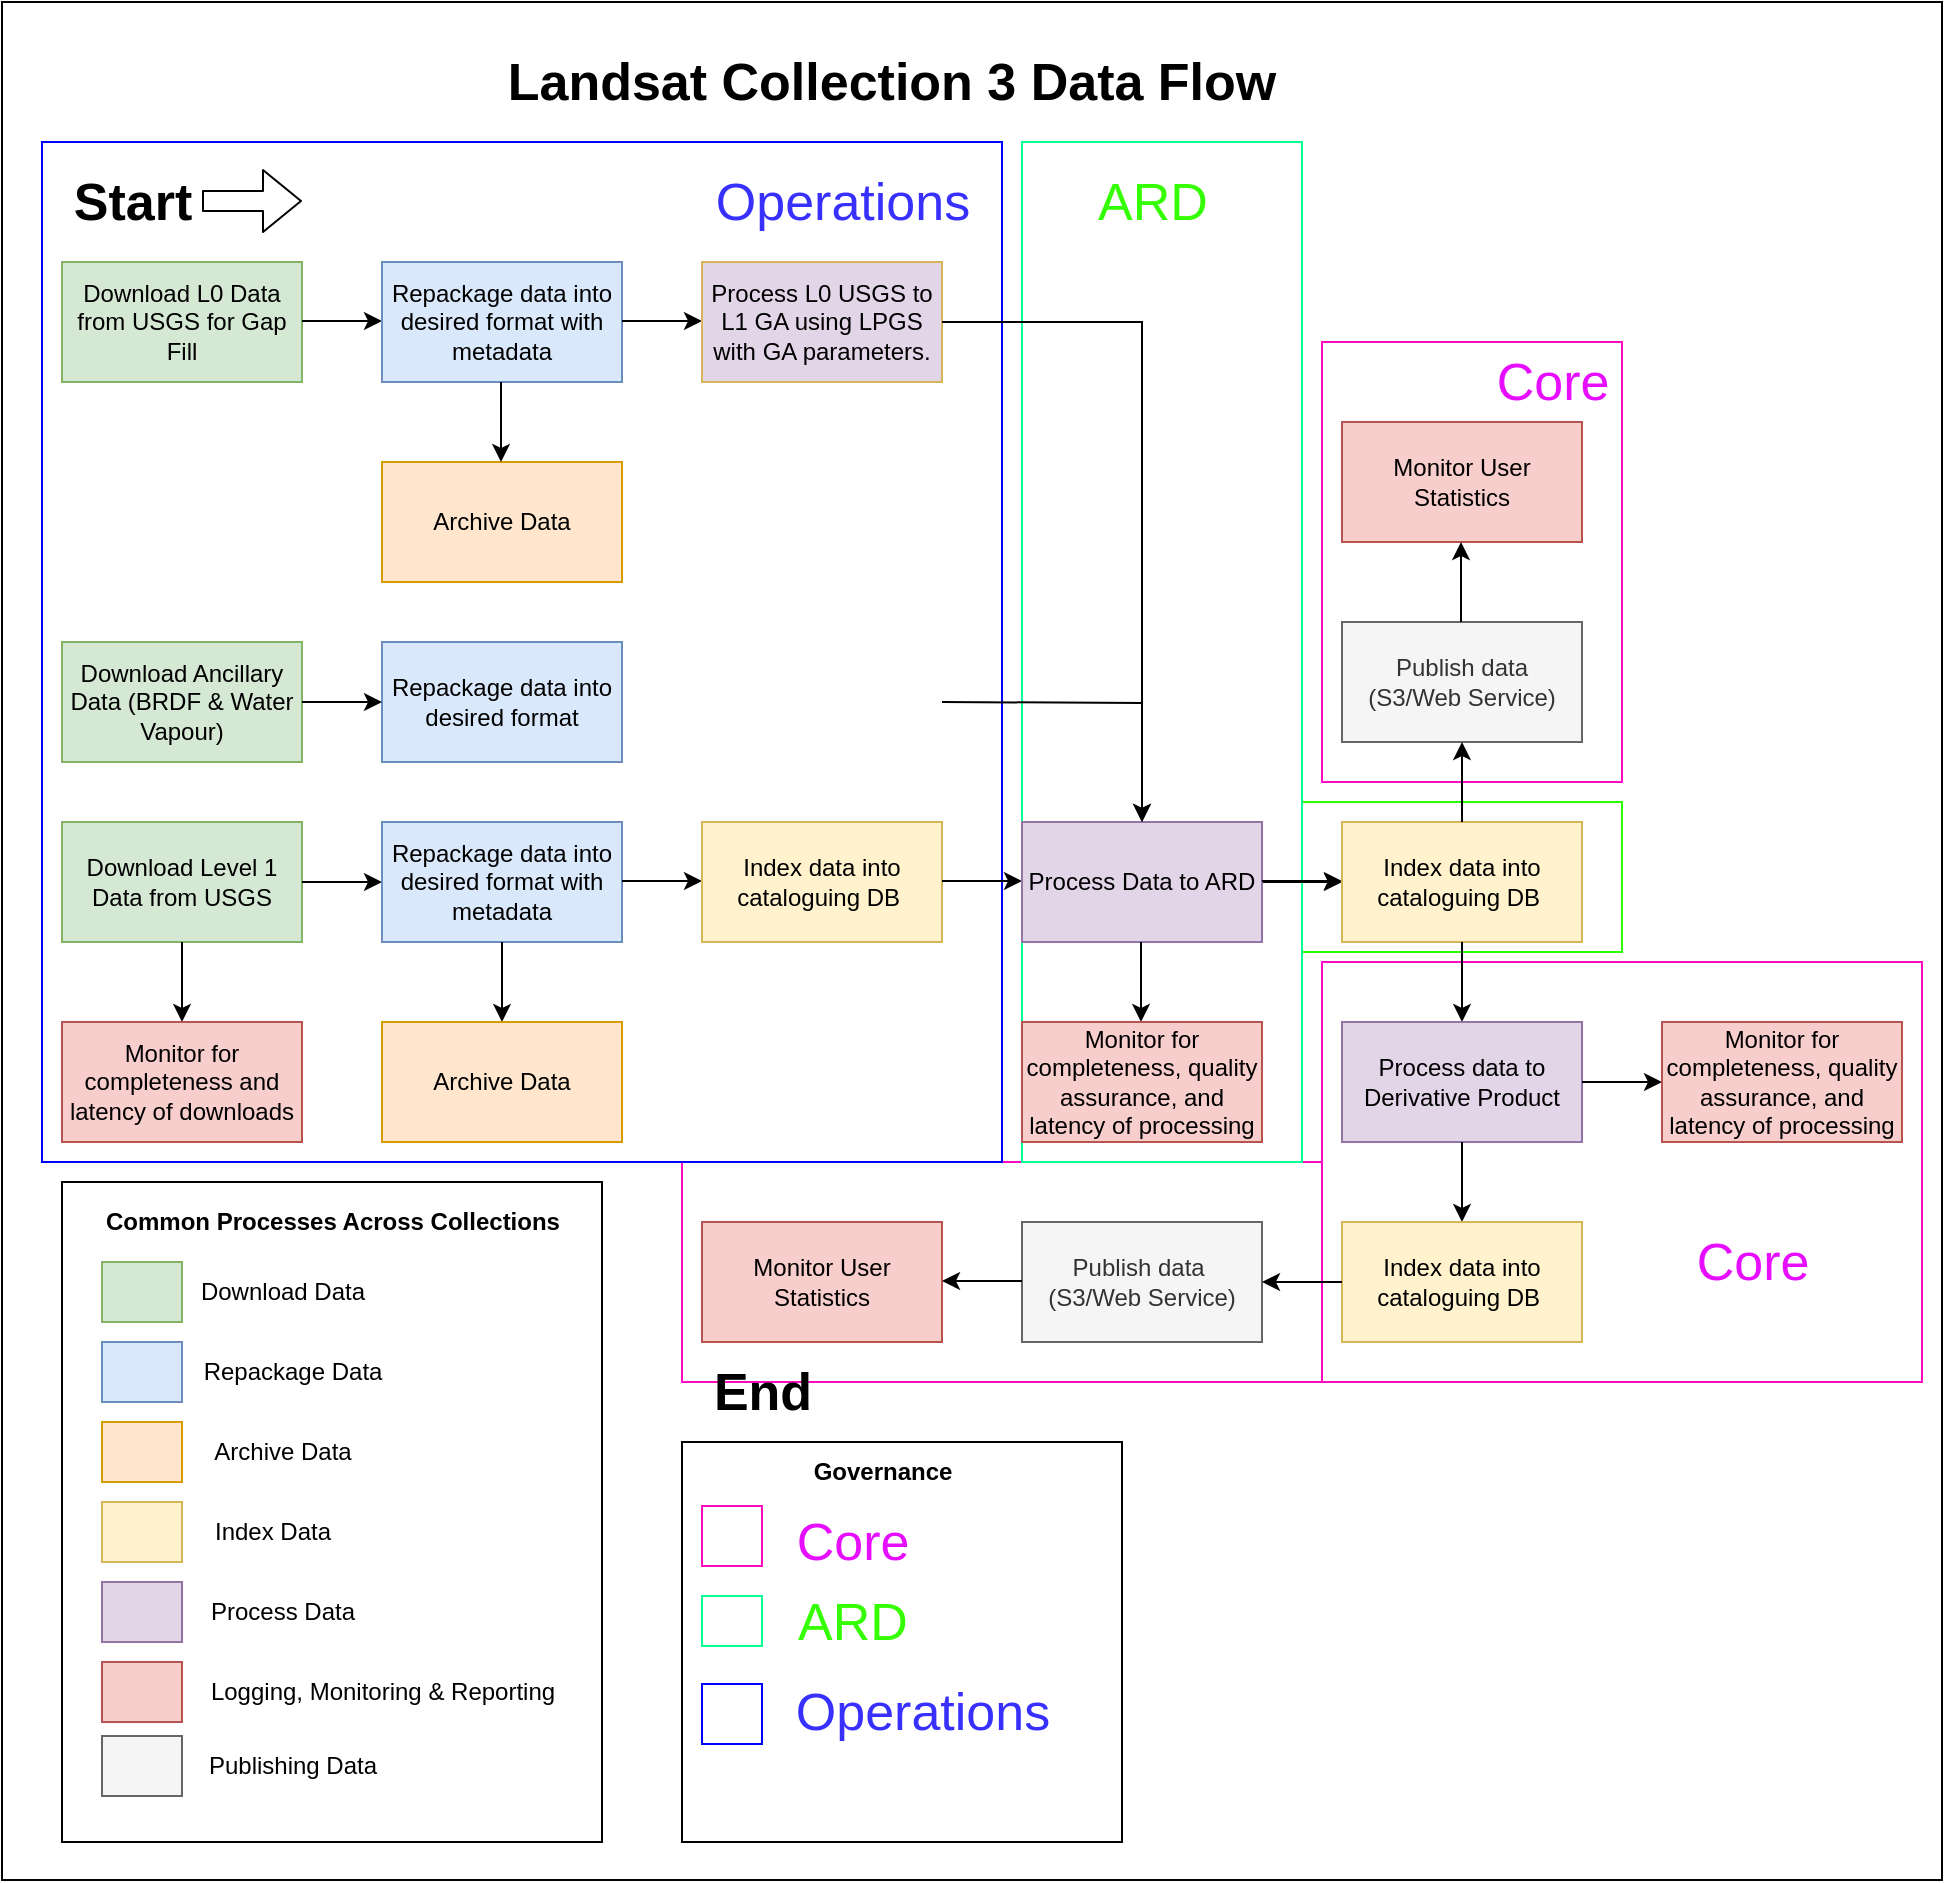 <mxfile version="13.0.3" type="device"><diagram id="2L8Oo3xiIVleBCv5hXrL" name="Page-1"><mxGraphModel dx="1086" dy="1607" grid="1" gridSize="10" guides="1" tooltips="1" connect="1" arrows="1" fold="1" page="1" pageScale="1" pageWidth="1169" pageHeight="827" math="0" shadow="0"><root><mxCell id="0"/><mxCell id="1" parent="0"/><mxCell id="JFfTzrk-7GzA0J_P_i5j-73" value="" style="rounded=0;whiteSpace=wrap;html=1;labelBackgroundColor=none;fontSize=26;" parent="1" vertex="1"><mxGeometry x="10" y="-120" width="970" height="939" as="geometry"/></mxCell><mxCell id="JFfTzrk-7GzA0J_P_i5j-96" value="" style="rounded=0;whiteSpace=wrap;html=1;labelBackgroundColor=none;fontSize=26;strokeColor=#FF0ABE;" parent="1" vertex="1"><mxGeometry x="670" y="50" width="150" height="220" as="geometry"/></mxCell><mxCell id="JFfTzrk-7GzA0J_P_i5j-94" value="" style="rounded=0;whiteSpace=wrap;html=1;labelBackgroundColor=none;fontSize=26;strokeColor=#FF0ABE;" parent="1" vertex="1"><mxGeometry x="350" y="460" width="320" height="110" as="geometry"/></mxCell><mxCell id="JFfTzrk-7GzA0J_P_i5j-93" value="" style="rounded=0;whiteSpace=wrap;html=1;labelBackgroundColor=none;fontSize=26;strokeColor=#FF0ABE;" parent="1" vertex="1"><mxGeometry x="670" y="360" width="300" height="210" as="geometry"/></mxCell><mxCell id="JFfTzrk-7GzA0J_P_i5j-92" value="" style="rounded=0;whiteSpace=wrap;html=1;labelBackgroundColor=none;fontSize=26;strokeColor=#2BFF00;" parent="1" vertex="1"><mxGeometry x="660" y="280" width="160" height="75" as="geometry"/></mxCell><mxCell id="JFfTzrk-7GzA0J_P_i5j-90" value="" style="rounded=0;whiteSpace=wrap;html=1;labelBackgroundColor=none;fontSize=26;strokeColor=#08FF94;" parent="1" vertex="1"><mxGeometry x="520" y="-50" width="140" height="510" as="geometry"/></mxCell><mxCell id="JFfTzrk-7GzA0J_P_i5j-88" value="" style="rounded=0;whiteSpace=wrap;html=1;labelBackgroundColor=none;fontSize=26;strokeColor=#0000FF;" parent="1" vertex="1"><mxGeometry x="30" y="-50" width="480" height="510" as="geometry"/></mxCell><mxCell id="JFfTzrk-7GzA0J_P_i5j-1" value="Landsat Collection 3 Data Flow" style="text;html=1;strokeColor=none;fillColor=none;align=center;verticalAlign=middle;whiteSpace=wrap;rounded=0;fontStyle=1;fontSize=26;" parent="1" vertex="1"><mxGeometry x="190" y="-90" width="530" height="20" as="geometry"/></mxCell><mxCell id="JFfTzrk-7GzA0J_P_i5j-2" value="Download Level 1 Data from USGS" style="rounded=0;whiteSpace=wrap;html=1;fillColor=#d5e8d4;strokeColor=#82b366;" parent="1" vertex="1"><mxGeometry x="40" y="290" width="120" height="60" as="geometry"/></mxCell><mxCell id="JFfTzrk-7GzA0J_P_i5j-3" value="" style="endArrow=classic;html=1;exitX=1;exitY=0.5;exitDx=0;exitDy=0;" parent="1" source="JFfTzrk-7GzA0J_P_i5j-2" edge="1"><mxGeometry width="50" height="50" relative="1" as="geometry"><mxPoint x="180" y="510" as="sourcePoint"/><mxPoint x="200" y="320" as="targetPoint"/></mxGeometry></mxCell><mxCell id="JFfTzrk-7GzA0J_P_i5j-4" value="Repackage data into desired format with metadata" style="rounded=0;whiteSpace=wrap;html=1;fillColor=#dae8fc;strokeColor=#6c8ebf;" parent="1" vertex="1"><mxGeometry x="200" y="290" width="120" height="60" as="geometry"/></mxCell><mxCell id="JFfTzrk-7GzA0J_P_i5j-5" value="" style="endArrow=classic;html=1;exitX=0.5;exitY=1;exitDx=0;exitDy=0;" parent="1" source="JFfTzrk-7GzA0J_P_i5j-2" edge="1"><mxGeometry width="50" height="50" relative="1" as="geometry"><mxPoint x="560" y="600" as="sourcePoint"/><mxPoint x="100" y="390" as="targetPoint"/></mxGeometry></mxCell><mxCell id="JFfTzrk-7GzA0J_P_i5j-6" value="Monitor for completeness and latency of downloads" style="rounded=0;whiteSpace=wrap;html=1;fillColor=#f8cecc;strokeColor=#b85450;" parent="1" vertex="1"><mxGeometry x="40" y="390" width="120" height="60" as="geometry"/></mxCell><mxCell id="JFfTzrk-7GzA0J_P_i5j-8" value="" style="endArrow=classic;html=1;exitX=1;exitY=0.5;exitDx=0;exitDy=0;" parent="1" edge="1"><mxGeometry width="50" height="50" relative="1" as="geometry"><mxPoint x="320" y="319.5" as="sourcePoint"/><mxPoint x="360" y="319.5" as="targetPoint"/></mxGeometry></mxCell><mxCell id="JFfTzrk-7GzA0J_P_i5j-13" value="Index data into cataloguing DB&amp;nbsp;" style="rounded=0;whiteSpace=wrap;html=1;fillColor=#fff2cc;strokeColor=#d6b656;" parent="1" vertex="1"><mxGeometry x="360" y="290" width="120" height="60" as="geometry"/></mxCell><mxCell id="JFfTzrk-7GzA0J_P_i5j-14" value="" style="endArrow=classic;html=1;exitX=1;exitY=0.5;exitDx=0;exitDy=0;" parent="1" edge="1"><mxGeometry width="50" height="50" relative="1" as="geometry"><mxPoint x="480" y="319.5" as="sourcePoint"/><mxPoint x="520" y="319.5" as="targetPoint"/></mxGeometry></mxCell><mxCell id="JFfTzrk-7GzA0J_P_i5j-17" value="Download Ancillary Data (BRDF &amp;amp; Water Vapour)" style="rounded=0;whiteSpace=wrap;html=1;fillColor=#d5e8d4;strokeColor=#82b366;" parent="1" vertex="1"><mxGeometry x="40" y="200" width="120" height="60" as="geometry"/></mxCell><mxCell id="JFfTzrk-7GzA0J_P_i5j-21" value="Repackage data into desired format" style="rounded=0;whiteSpace=wrap;html=1;fillColor=#dae8fc;strokeColor=#6c8ebf;" parent="1" vertex="1"><mxGeometry x="200" y="200" width="120" height="60" as="geometry"/></mxCell><mxCell id="JFfTzrk-7GzA0J_P_i5j-23" value="" style="endArrow=classic;html=1;exitX=1;exitY=0.5;exitDx=0;exitDy=0;" parent="1" source="JFfTzrk-7GzA0J_P_i5j-17" target="JFfTzrk-7GzA0J_P_i5j-21" edge="1"><mxGeometry width="50" height="50" relative="1" as="geometry"><mxPoint x="579.5" y="160" as="sourcePoint"/><mxPoint x="579.5" y="200" as="targetPoint"/></mxGeometry></mxCell><mxCell id="JFfTzrk-7GzA0J_P_i5j-39" value="" style="edgeStyle=orthogonalEdgeStyle;rounded=0;orthogonalLoop=1;jettySize=auto;html=1;" parent="1" source="JFfTzrk-7GzA0J_P_i5j-33" target="JFfTzrk-7GzA0J_P_i5j-38" edge="1"><mxGeometry relative="1" as="geometry"/></mxCell><mxCell id="JFfTzrk-7GzA0J_P_i5j-33" value="Process Data to ARD" style="rounded=0;whiteSpace=wrap;html=1;fillColor=#e1d5e7;strokeColor=#9673a6;" parent="1" vertex="1"><mxGeometry x="520" y="290" width="120" height="60" as="geometry"/></mxCell><mxCell id="JFfTzrk-7GzA0J_P_i5j-34" value="" style="endArrow=classic;html=1;exitX=0.5;exitY=1;exitDx=0;exitDy=0;" parent="1" edge="1"><mxGeometry width="50" height="50" relative="1" as="geometry"><mxPoint x="579.5" y="350" as="sourcePoint"/><mxPoint x="579.5" y="390" as="targetPoint"/></mxGeometry></mxCell><mxCell id="JFfTzrk-7GzA0J_P_i5j-35" value="Monitor for completeness, quality assurance, and latency of processing" style="rounded=0;whiteSpace=wrap;html=1;fillColor=#f8cecc;strokeColor=#b85450;" parent="1" vertex="1"><mxGeometry x="520" y="390" width="120" height="60" as="geometry"/></mxCell><mxCell id="JFfTzrk-7GzA0J_P_i5j-37" value="" style="endArrow=classic;html=1;exitX=1;exitY=0.5;exitDx=0;exitDy=0;" parent="1" edge="1"><mxGeometry width="50" height="50" relative="1" as="geometry"><mxPoint x="640" y="319.5" as="sourcePoint"/><mxPoint x="680" y="319.5" as="targetPoint"/></mxGeometry></mxCell><mxCell id="JFfTzrk-7GzA0J_P_i5j-38" value="Index data into cataloguing DB&amp;nbsp;" style="rounded=0;whiteSpace=wrap;html=1;fillColor=#fff2cc;strokeColor=#d6b656;" parent="1" vertex="1"><mxGeometry x="680" y="290" width="120" height="60" as="geometry"/></mxCell><mxCell id="JFfTzrk-7GzA0J_P_i5j-40" value="" style="edgeStyle=orthogonalEdgeStyle;rounded=0;orthogonalLoop=1;jettySize=auto;html=1;exitX=0.5;exitY=1;exitDx=0;exitDy=0;entryX=0.5;entryY=0;entryDx=0;entryDy=0;" parent="1" source="JFfTzrk-7GzA0J_P_i5j-38" target="JFfTzrk-7GzA0J_P_i5j-41" edge="1"><mxGeometry relative="1" as="geometry"><mxPoint x="730" y="460" as="sourcePoint"/><mxPoint x="770" y="460" as="targetPoint"/></mxGeometry></mxCell><mxCell id="JFfTzrk-7GzA0J_P_i5j-41" value="Process data to Derivative Product" style="rounded=0;whiteSpace=wrap;html=1;fillColor=#e1d5e7;strokeColor=#9673a6;" parent="1" vertex="1"><mxGeometry x="680" y="390" width="120" height="60" as="geometry"/></mxCell><mxCell id="JFfTzrk-7GzA0J_P_i5j-42" value="" style="endArrow=classic;html=1;exitX=0.5;exitY=1;exitDx=0;exitDy=0;entryX=0.5;entryY=0;entryDx=0;entryDy=0;" parent="1" source="JFfTzrk-7GzA0J_P_i5j-41" target="JFfTzrk-7GzA0J_P_i5j-43" edge="1"><mxGeometry width="50" height="50" relative="1" as="geometry"><mxPoint x="640" y="519.5" as="sourcePoint"/><mxPoint x="740" y="480" as="targetPoint"/></mxGeometry></mxCell><mxCell id="JFfTzrk-7GzA0J_P_i5j-43" value="Index data into cataloguing DB&amp;nbsp;" style="rounded=0;whiteSpace=wrap;html=1;fillColor=#fff2cc;strokeColor=#d6b656;" parent="1" vertex="1"><mxGeometry x="680" y="490" width="120" height="60" as="geometry"/></mxCell><mxCell id="JFfTzrk-7GzA0J_P_i5j-49" value="" style="endArrow=classic;html=1;exitX=1;exitY=0.5;exitDx=0;exitDy=0;entryX=0;entryY=0.5;entryDx=0;entryDy=0;" parent="1" source="JFfTzrk-7GzA0J_P_i5j-41" target="JFfTzrk-7GzA0J_P_i5j-50" edge="1"><mxGeometry width="50" height="50" relative="1" as="geometry"><mxPoint x="899.5" y="350" as="sourcePoint"/><mxPoint x="899.5" y="390" as="targetPoint"/></mxGeometry></mxCell><mxCell id="JFfTzrk-7GzA0J_P_i5j-50" value="Monitor for completeness, quality assurance, and latency of processing" style="rounded=0;whiteSpace=wrap;html=1;fillColor=#f8cecc;strokeColor=#b85450;" parent="1" vertex="1"><mxGeometry x="840" y="390" width="120" height="60" as="geometry"/></mxCell><mxCell id="JFfTzrk-7GzA0J_P_i5j-52" value="Publish data&amp;nbsp;&lt;br&gt;(S3/Web Service)" style="rounded=0;whiteSpace=wrap;html=1;fillColor=#f5f5f5;strokeColor=#666666;fontColor=#333333;" parent="1" vertex="1"><mxGeometry x="520" y="490" width="120" height="60" as="geometry"/></mxCell><mxCell id="JFfTzrk-7GzA0J_P_i5j-53" value="Publish data &lt;br&gt;(S3/Web Service)" style="rounded=0;whiteSpace=wrap;html=1;fillColor=#f5f5f5;strokeColor=#666666;fontColor=#333333;" parent="1" vertex="1"><mxGeometry x="680" y="190" width="120" height="60" as="geometry"/></mxCell><mxCell id="JFfTzrk-7GzA0J_P_i5j-54" value="" style="endArrow=classic;html=1;exitX=0.5;exitY=0;exitDx=0;exitDy=0;" parent="1" source="JFfTzrk-7GzA0J_P_i5j-38" target="JFfTzrk-7GzA0J_P_i5j-53" edge="1"><mxGeometry width="50" height="50" relative="1" as="geometry"><mxPoint x="750" y="460" as="sourcePoint"/><mxPoint x="750" y="500" as="targetPoint"/></mxGeometry></mxCell><mxCell id="JFfTzrk-7GzA0J_P_i5j-55" value="" style="endArrow=classic;html=1;exitX=0;exitY=0.5;exitDx=0;exitDy=0;entryX=1;entryY=0.5;entryDx=0;entryDy=0;" parent="1" source="JFfTzrk-7GzA0J_P_i5j-43" target="JFfTzrk-7GzA0J_P_i5j-52" edge="1"><mxGeometry width="50" height="50" relative="1" as="geometry"><mxPoint x="650" y="580" as="sourcePoint"/><mxPoint x="650" y="620" as="targetPoint"/></mxGeometry></mxCell><mxCell id="JFfTzrk-7GzA0J_P_i5j-56" value="" style="rounded=0;whiteSpace=wrap;html=1;labelPosition=center;verticalLabelPosition=middle;align=center;verticalAlign=middle;" parent="1" vertex="1"><mxGeometry x="40" y="470" width="270" height="330" as="geometry"/></mxCell><mxCell id="JFfTzrk-7GzA0J_P_i5j-57" value="Common Processes Across Collections" style="text;html=1;align=center;verticalAlign=middle;resizable=0;points=[];autosize=1;fontStyle=1" parent="1" vertex="1"><mxGeometry x="55" y="480" width="240" height="20" as="geometry"/></mxCell><mxCell id="JFfTzrk-7GzA0J_P_i5j-58" value="" style="rounded=0;whiteSpace=wrap;html=1;labelBackgroundColor=none;fillColor=#d5e8d4;strokeColor=#82b366;" parent="1" vertex="1"><mxGeometry x="60" y="510" width="40" height="30" as="geometry"/></mxCell><mxCell id="JFfTzrk-7GzA0J_P_i5j-59" value="Download Data" style="text;html=1;align=center;verticalAlign=middle;resizable=0;points=[];autosize=1;" parent="1" vertex="1"><mxGeometry x="100" y="515" width="100" height="20" as="geometry"/></mxCell><mxCell id="JFfTzrk-7GzA0J_P_i5j-60" value="" style="rounded=0;whiteSpace=wrap;html=1;fillColor=#dae8fc;strokeColor=#6c8ebf;" parent="1" vertex="1"><mxGeometry x="60" y="550" width="40" height="30" as="geometry"/></mxCell><mxCell id="JFfTzrk-7GzA0J_P_i5j-61" value="Repackage Data" style="text;html=1;align=center;verticalAlign=middle;resizable=0;points=[];autosize=1;" parent="1" vertex="1"><mxGeometry x="105" y="555" width="100" height="20" as="geometry"/></mxCell><mxCell id="JFfTzrk-7GzA0J_P_i5j-62" value="" style="rounded=0;whiteSpace=wrap;html=1;fillColor=#ffe6cc;strokeColor=#d79b00;" parent="1" vertex="1"><mxGeometry x="60" y="590" width="40" height="30" as="geometry"/></mxCell><mxCell id="JFfTzrk-7GzA0J_P_i5j-63" value="Archive Data" style="text;html=1;align=center;verticalAlign=middle;resizable=0;points=[];autosize=1;" parent="1" vertex="1"><mxGeometry x="110" y="595" width="80" height="20" as="geometry"/></mxCell><mxCell id="JFfTzrk-7GzA0J_P_i5j-64" value="" style="rounded=0;whiteSpace=wrap;html=1;fillColor=#fff2cc;strokeColor=#d6b656;" parent="1" vertex="1"><mxGeometry x="60" y="630" width="40" height="30" as="geometry"/></mxCell><mxCell id="JFfTzrk-7GzA0J_P_i5j-65" value="Index Data" style="text;html=1;align=center;verticalAlign=middle;resizable=0;points=[];autosize=1;" parent="1" vertex="1"><mxGeometry x="110" y="635" width="70" height="20" as="geometry"/></mxCell><mxCell id="JFfTzrk-7GzA0J_P_i5j-66" value="" style="rounded=0;whiteSpace=wrap;html=1;fillColor=#e1d5e7;strokeColor=#9673a6;" parent="1" vertex="1"><mxGeometry x="60" y="670" width="40" height="30" as="geometry"/></mxCell><mxCell id="JFfTzrk-7GzA0J_P_i5j-67" value="Process Data" style="text;html=1;align=center;verticalAlign=middle;resizable=0;points=[];autosize=1;" parent="1" vertex="1"><mxGeometry x="105" y="675" width="90" height="20" as="geometry"/></mxCell><mxCell id="JFfTzrk-7GzA0J_P_i5j-68" value="" style="rounded=0;whiteSpace=wrap;html=1;fillColor=#f8cecc;strokeColor=#b85450;" parent="1" vertex="1"><mxGeometry x="60" y="710" width="40" height="30" as="geometry"/></mxCell><mxCell id="JFfTzrk-7GzA0J_P_i5j-69" value="Logging, Monitoring &amp;amp; Reporting" style="text;html=1;align=center;verticalAlign=middle;resizable=0;points=[];autosize=1;" parent="1" vertex="1"><mxGeometry x="105" y="715" width="190" height="20" as="geometry"/></mxCell><mxCell id="JFfTzrk-7GzA0J_P_i5j-70" value="" style="rounded=0;whiteSpace=wrap;html=1;fillColor=#f5f5f5;strokeColor=#666666;fontColor=#333333;" parent="1" vertex="1"><mxGeometry x="60" y="747" width="40" height="30" as="geometry"/></mxCell><mxCell id="JFfTzrk-7GzA0J_P_i5j-71" value="Publishing Data" style="text;html=1;align=center;verticalAlign=middle;resizable=0;points=[];autosize=1;" parent="1" vertex="1"><mxGeometry x="105" y="752" width="100" height="20" as="geometry"/></mxCell><mxCell id="JFfTzrk-7GzA0J_P_i5j-75" value="" style="edgeStyle=orthogonalEdgeStyle;rounded=0;orthogonalLoop=1;jettySize=auto;html=1;entryX=0.5;entryY=0;entryDx=0;entryDy=0;exitX=1;exitY=0.5;exitDx=0;exitDy=0;" parent="1" target="JFfTzrk-7GzA0J_P_i5j-33" edge="1"><mxGeometry relative="1" as="geometry"><mxPoint x="480" y="230" as="sourcePoint"/><mxPoint x="590" y="300" as="targetPoint"/></mxGeometry></mxCell><mxCell id="JFfTzrk-7GzA0J_P_i5j-76" value="Archive Data" style="rounded=0;whiteSpace=wrap;html=1;fillColor=#ffe6cc;strokeColor=#d79b00;" parent="1" vertex="1"><mxGeometry x="200" y="110" width="120" height="60" as="geometry"/></mxCell><mxCell id="JFfTzrk-7GzA0J_P_i5j-78" value="" style="endArrow=classic;html=1;exitX=0.5;exitY=1;exitDx=0;exitDy=0;entryX=0.5;entryY=0;entryDx=0;entryDy=0;" parent="1" source="JFfTzrk-7GzA0J_P_i5j-4" target="JFfTzrk-7GzA0J_P_i5j-79" edge="1"><mxGeometry width="50" height="50" relative="1" as="geometry"><mxPoint x="450" y="585" as="sourcePoint"/><mxPoint x="450" y="555" as="targetPoint"/></mxGeometry></mxCell><mxCell id="JFfTzrk-7GzA0J_P_i5j-79" value="Archive Data" style="rounded=0;whiteSpace=wrap;html=1;fillColor=#ffe6cc;strokeColor=#d79b00;" parent="1" vertex="1"><mxGeometry x="200" y="390" width="120" height="60" as="geometry"/></mxCell><mxCell id="JFfTzrk-7GzA0J_P_i5j-80" value="Monitor User Statistics" style="rounded=0;whiteSpace=wrap;html=1;fillColor=#f8cecc;strokeColor=#b85450;" parent="1" vertex="1"><mxGeometry x="680" y="90" width="120" height="60" as="geometry"/></mxCell><mxCell id="JFfTzrk-7GzA0J_P_i5j-81" value="Monitor User Statistics" style="rounded=0;whiteSpace=wrap;html=1;fillColor=#f8cecc;strokeColor=#b85450;" parent="1" vertex="1"><mxGeometry x="360" y="490" width="120" height="60" as="geometry"/></mxCell><mxCell id="JFfTzrk-7GzA0J_P_i5j-82" value="" style="endArrow=classic;html=1;exitX=0.5;exitY=0;exitDx=0;exitDy=0;" parent="1" edge="1"><mxGeometry width="50" height="50" relative="1" as="geometry"><mxPoint x="739.5" y="190" as="sourcePoint"/><mxPoint x="739.5" y="150" as="targetPoint"/></mxGeometry></mxCell><mxCell id="JFfTzrk-7GzA0J_P_i5j-83" value="" style="endArrow=classic;html=1;exitX=0;exitY=0.5;exitDx=0;exitDy=0;entryX=1;entryY=0.5;entryDx=0;entryDy=0;" parent="1" edge="1"><mxGeometry width="50" height="50" relative="1" as="geometry"><mxPoint x="520" y="519.5" as="sourcePoint"/><mxPoint x="480" y="519.5" as="targetPoint"/></mxGeometry></mxCell><mxCell id="JFfTzrk-7GzA0J_P_i5j-84" value="Start" style="text;html=1;align=center;verticalAlign=middle;resizable=0;points=[];autosize=1;fontSize=26;fontStyle=1" parent="1" vertex="1"><mxGeometry x="40" y="-40" width="70" height="40" as="geometry"/></mxCell><mxCell id="JFfTzrk-7GzA0J_P_i5j-85" value="End" style="text;html=1;align=center;verticalAlign=middle;resizable=0;points=[];autosize=1;fontSize=26;fontStyle=1" parent="1" vertex="1"><mxGeometry x="360" y="555" width="60" height="40" as="geometry"/></mxCell><mxCell id="JFfTzrk-7GzA0J_P_i5j-87" value="" style="shape=flexArrow;endArrow=classic;html=1;fontSize=26;" parent="1" edge="1"><mxGeometry width="50" height="50" relative="1" as="geometry"><mxPoint x="110" y="-20.5" as="sourcePoint"/><mxPoint x="160" y="-20.5" as="targetPoint"/></mxGeometry></mxCell><mxCell id="JFfTzrk-7GzA0J_P_i5j-89" value="&lt;font color=&quot;#3730ff&quot;&gt;Operations&lt;/font&gt;" style="text;html=1;align=center;verticalAlign=middle;resizable=0;points=[];autosize=1;fontSize=26;fontStyle=0" parent="1" vertex="1"><mxGeometry x="360" y="-40" width="140" height="40" as="geometry"/></mxCell><mxCell id="JFfTzrk-7GzA0J_P_i5j-91" value="&lt;font&gt;ARD&lt;/font&gt;" style="text;html=1;align=center;verticalAlign=middle;resizable=0;points=[];autosize=1;fontSize=26;fontStyle=0;fontColor=#35FF03;" parent="1" vertex="1"><mxGeometry x="550" y="-40" width="70" height="40" as="geometry"/></mxCell><mxCell id="JFfTzrk-7GzA0J_P_i5j-95" value="&lt;font color=&quot;#e70dff&quot;&gt;Core&lt;/font&gt;" style="text;html=1;align=center;verticalAlign=middle;resizable=0;points=[];autosize=1;fontSize=26;fontStyle=0;fontColor=#35FF03;" parent="1" vertex="1"><mxGeometry x="850" y="490" width="70" height="40" as="geometry"/></mxCell><mxCell id="JFfTzrk-7GzA0J_P_i5j-97" value="&lt;font color=&quot;#e70dff&quot;&gt;Core&lt;/font&gt;" style="text;html=1;align=center;verticalAlign=middle;resizable=0;points=[];autosize=1;fontSize=26;fontStyle=0;fontColor=#35FF03;" parent="1" vertex="1"><mxGeometry x="750" y="50" width="70" height="40" as="geometry"/></mxCell><mxCell id="JFfTzrk-7GzA0J_P_i5j-98" value="" style="rounded=0;whiteSpace=wrap;html=1;labelPosition=center;verticalLabelPosition=middle;align=center;verticalAlign=middle;" parent="1" vertex="1"><mxGeometry x="350" y="600" width="220" height="200" as="geometry"/></mxCell><mxCell id="JFfTzrk-7GzA0J_P_i5j-99" value="Governance" style="text;html=1;align=center;verticalAlign=middle;resizable=0;points=[];autosize=1;fontStyle=1" parent="1" vertex="1"><mxGeometry x="410" y="605" width="80" height="20" as="geometry"/></mxCell><mxCell id="JFfTzrk-7GzA0J_P_i5j-100" value="" style="rounded=0;whiteSpace=wrap;html=1;labelBackgroundColor=none;fontSize=26;strokeColor=#FF0ABE;" parent="1" vertex="1"><mxGeometry x="360" y="632" width="30" height="30" as="geometry"/></mxCell><mxCell id="JFfTzrk-7GzA0J_P_i5j-101" value="" style="rounded=0;whiteSpace=wrap;html=1;labelBackgroundColor=none;fontSize=26;strokeColor=#08FF94;" parent="1" vertex="1"><mxGeometry x="360" y="677" width="30" height="25" as="geometry"/></mxCell><mxCell id="JFfTzrk-7GzA0J_P_i5j-102" value="" style="rounded=0;whiteSpace=wrap;html=1;labelBackgroundColor=none;fontSize=26;strokeColor=#0000FF;" parent="1" vertex="1"><mxGeometry x="360" y="721" width="30" height="30" as="geometry"/></mxCell><mxCell id="JFfTzrk-7GzA0J_P_i5j-103" value="&lt;font color=&quot;#e70dff&quot;&gt;Core&lt;/font&gt;" style="text;html=1;align=center;verticalAlign=middle;resizable=0;points=[];autosize=1;fontSize=26;fontStyle=0;fontColor=#35FF03;" parent="1" vertex="1"><mxGeometry x="400" y="630" width="70" height="40" as="geometry"/></mxCell><mxCell id="JFfTzrk-7GzA0J_P_i5j-104" value="&lt;font color=&quot;#3730ff&quot;&gt;Operations&lt;/font&gt;" style="text;html=1;align=center;verticalAlign=middle;resizable=0;points=[];autosize=1;fontSize=26;fontStyle=0" parent="1" vertex="1"><mxGeometry x="400" y="715" width="140" height="40" as="geometry"/></mxCell><mxCell id="JFfTzrk-7GzA0J_P_i5j-105" value="&lt;font&gt;ARD&lt;/font&gt;" style="text;html=1;align=center;verticalAlign=middle;resizable=0;points=[];autosize=1;fontSize=26;fontStyle=0;fontColor=#35FF03;" parent="1" vertex="1"><mxGeometry x="400" y="670" width="70" height="40" as="geometry"/></mxCell><mxCell id="JFfTzrk-7GzA0J_P_i5j-106" value="Download L0 Data from USGS for Gap Fill" style="rounded=0;whiteSpace=wrap;html=1;fillColor=#d5e8d4;strokeColor=#82b366;" parent="1" vertex="1"><mxGeometry x="40" y="10" width="120" height="60" as="geometry"/></mxCell><mxCell id="JFfTzrk-7GzA0J_P_i5j-107" value="" style="endArrow=classic;html=1;exitX=1;exitY=0.5;exitDx=0;exitDy=0;" parent="1" edge="1"><mxGeometry width="50" height="50" relative="1" as="geometry"><mxPoint x="160" y="39.5" as="sourcePoint"/><mxPoint x="200" y="39.5" as="targetPoint"/></mxGeometry></mxCell><mxCell id="JFfTzrk-7GzA0J_P_i5j-108" value="Repackage data into desired format with metadata" style="rounded=0;whiteSpace=wrap;html=1;fillColor=#dae8fc;strokeColor=#6c8ebf;" parent="1" vertex="1"><mxGeometry x="200" y="10" width="120" height="60" as="geometry"/></mxCell><mxCell id="JFfTzrk-7GzA0J_P_i5j-109" value="" style="endArrow=classic;html=1;exitX=1;exitY=0.5;exitDx=0;exitDy=0;" parent="1" edge="1"><mxGeometry width="50" height="50" relative="1" as="geometry"><mxPoint x="320" y="39.5" as="sourcePoint"/><mxPoint x="360" y="39.5" as="targetPoint"/></mxGeometry></mxCell><mxCell id="JFfTzrk-7GzA0J_P_i5j-110" value="&lt;span id=&quot;docs-internal-guid-3314e49b-7fff-0ffe-2a96-ce71aa8f381f&quot;&gt;&lt;span style=&quot;background-color: transparent ; vertical-align: baseline&quot;&gt;&lt;font style=&quot;font-size: 12px&quot;&gt;Process L0 USGS to L1 GA using LPGS with GA parameters.&lt;/font&gt;&lt;/span&gt;&lt;/span&gt;" style="rounded=0;whiteSpace=wrap;html=1;fillColor=#e1d5e7;strokeColor=#d6b656;" parent="1" vertex="1"><mxGeometry x="360" y="10" width="120" height="60" as="geometry"/></mxCell><mxCell id="JFfTzrk-7GzA0J_P_i5j-113" value="" style="edgeStyle=orthogonalEdgeStyle;rounded=0;orthogonalLoop=1;jettySize=auto;html=1;exitX=1;exitY=0.5;exitDx=0;exitDy=0;" parent="1" source="JFfTzrk-7GzA0J_P_i5j-110" target="JFfTzrk-7GzA0J_P_i5j-33" edge="1"><mxGeometry relative="1" as="geometry"><mxPoint x="470" y="10" as="sourcePoint"/><mxPoint x="570" y="100" as="targetPoint"/></mxGeometry></mxCell><mxCell id="JFfTzrk-7GzA0J_P_i5j-120" value="" style="endArrow=classic;html=1;exitX=0.5;exitY=1;exitDx=0;exitDy=0;entryX=0.5;entryY=0;entryDx=0;entryDy=0;" parent="1" edge="1"><mxGeometry width="50" height="50" relative="1" as="geometry"><mxPoint x="259.5" y="70" as="sourcePoint"/><mxPoint x="259.5" y="110" as="targetPoint"/></mxGeometry></mxCell></root></mxGraphModel></diagram></mxfile>